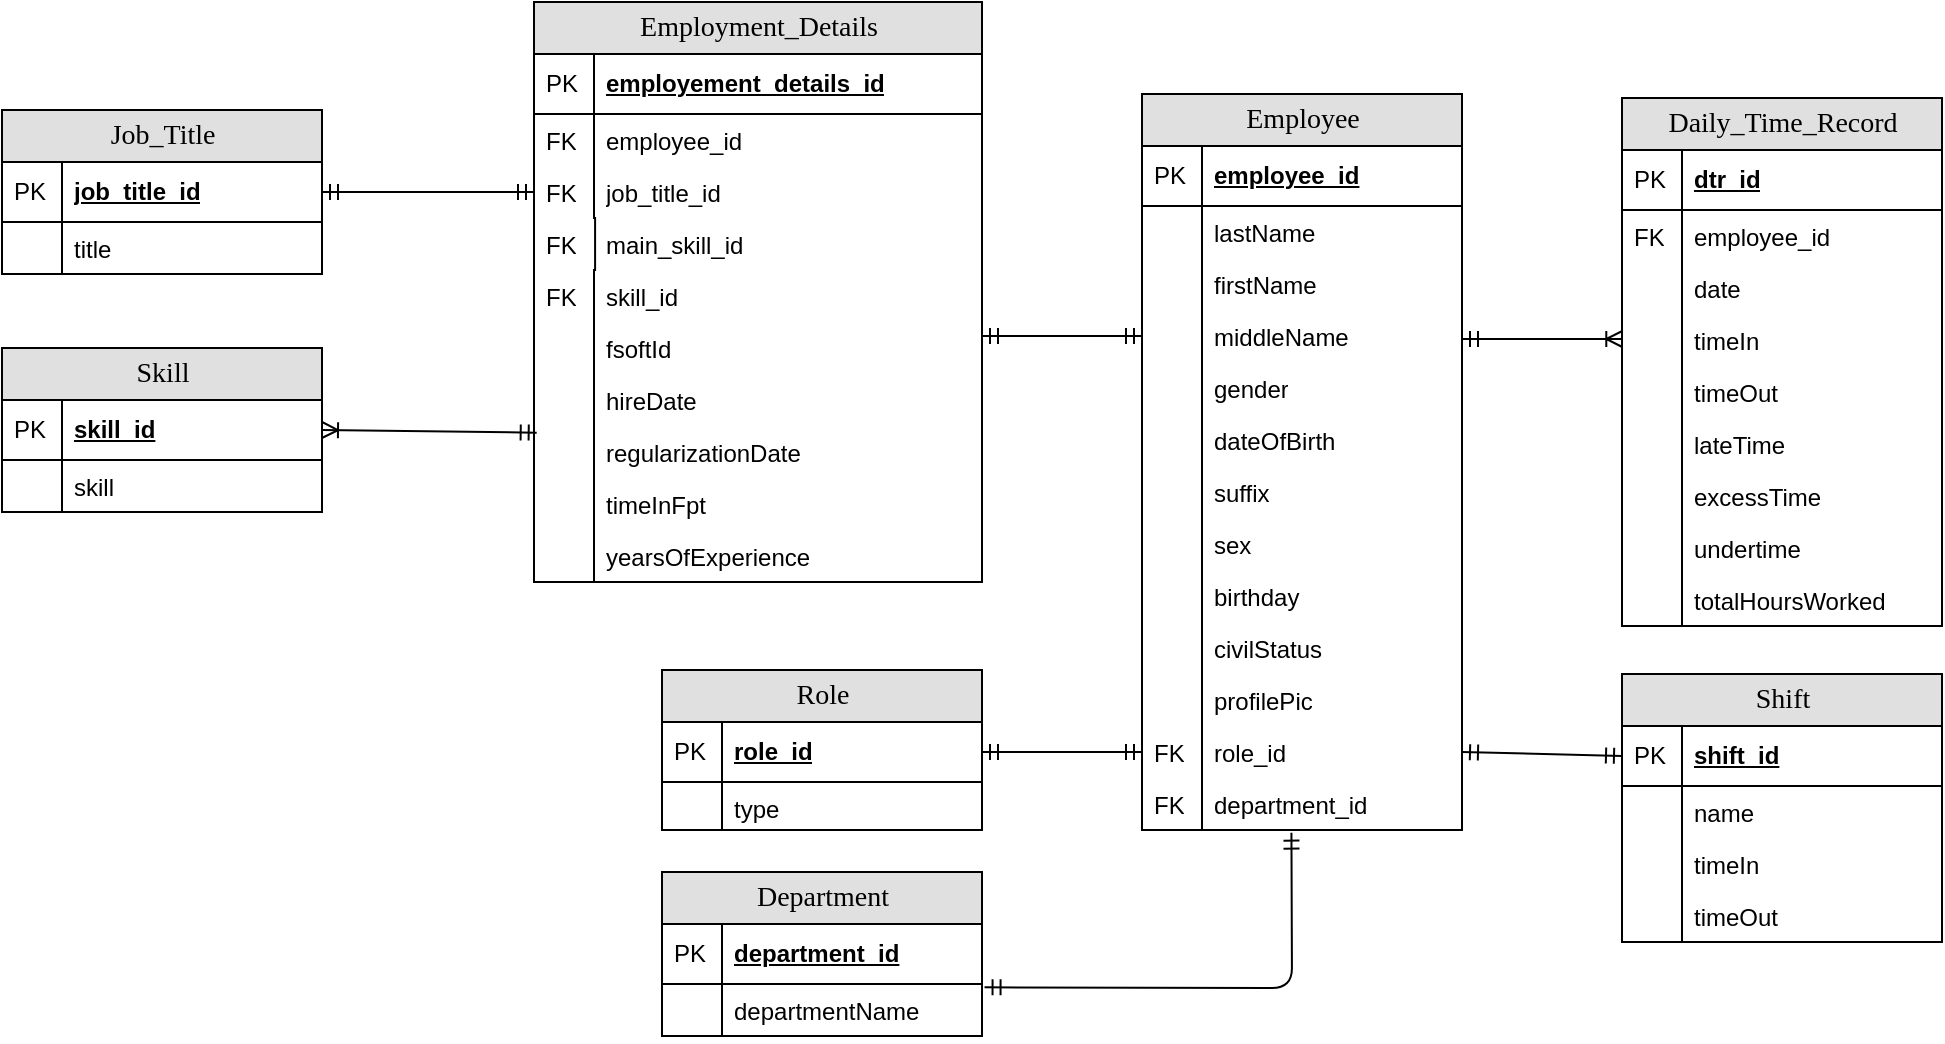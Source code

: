 <mxfile version="10.5.0" type="github"><diagram id="FMjjtYBF6hdJMk66wGRe" name="Page-1"><mxGraphModel dx="1077" dy="599" grid="1" gridSize="10" guides="1" tooltips="1" connect="1" arrows="1" fold="1" page="1" pageScale="1" pageWidth="3300" pageHeight="3300" math="0" shadow="0"><root><mxCell id="0"/><mxCell id="1" parent="0"/><mxCell id="9MByrs5xh95v8JYP8SEP-1" value="Employee" style="swimlane;html=1;fontStyle=0;childLayout=stackLayout;horizontal=1;startSize=26;fillColor=#e0e0e0;horizontalStack=0;resizeParent=1;resizeLast=0;collapsible=1;marginBottom=0;swimlaneFillColor=#ffffff;align=center;rounded=0;shadow=0;comic=0;labelBackgroundColor=none;strokeColor=#000000;strokeWidth=1;fontFamily=Verdana;fontSize=14;fontColor=#000000;swimlaneLine=1;labelBorderColor=none;" parent="1" vertex="1"><mxGeometry x="2200" y="800" width="160" height="368" as="geometry"/></mxCell><mxCell id="9MByrs5xh95v8JYP8SEP-2" value="employee_id" style="shape=partialRectangle;top=0;left=0;right=0;bottom=1;html=1;align=left;verticalAlign=middle;fillColor=none;spacingLeft=34;spacingRight=4;whiteSpace=wrap;overflow=hidden;rotatable=0;points=[[0,0.5],[1,0.5]];portConstraint=eastwest;dropTarget=0;fontStyle=5;" parent="9MByrs5xh95v8JYP8SEP-1" vertex="1"><mxGeometry y="26" width="160" height="30" as="geometry"/></mxCell><mxCell id="9MByrs5xh95v8JYP8SEP-3" value="PK" style="shape=partialRectangle;top=0;left=0;bottom=0;html=1;fillColor=none;align=left;verticalAlign=middle;spacingLeft=4;spacingRight=4;whiteSpace=wrap;overflow=hidden;rotatable=0;points=[];portConstraint=eastwest;part=1;" parent="9MByrs5xh95v8JYP8SEP-2" vertex="1" connectable="0"><mxGeometry width="30" height="30" as="geometry"/></mxCell><mxCell id="9MByrs5xh95v8JYP8SEP-4" value="lastName" style="shape=partialRectangle;top=0;left=0;right=0;bottom=0;html=1;align=left;verticalAlign=top;fillColor=none;spacingLeft=34;spacingRight=4;whiteSpace=wrap;overflow=hidden;rotatable=0;points=[[0,0.5],[1,0.5]];portConstraint=eastwest;dropTarget=0;" parent="9MByrs5xh95v8JYP8SEP-1" vertex="1"><mxGeometry y="56" width="160" height="26" as="geometry"/></mxCell><mxCell id="9MByrs5xh95v8JYP8SEP-5" value="" style="shape=partialRectangle;top=0;left=0;bottom=0;html=1;fillColor=none;align=left;verticalAlign=top;spacingLeft=4;spacingRight=4;whiteSpace=wrap;overflow=hidden;rotatable=0;points=[];portConstraint=eastwest;part=1;" parent="9MByrs5xh95v8JYP8SEP-4" vertex="1" connectable="0"><mxGeometry width="30" height="26" as="geometry"/></mxCell><mxCell id="9MByrs5xh95v8JYP8SEP-6" value="firstName" style="shape=partialRectangle;top=0;left=0;right=0;bottom=0;html=1;align=left;verticalAlign=top;fillColor=none;spacingLeft=34;spacingRight=4;whiteSpace=wrap;overflow=hidden;rotatable=0;points=[[0,0.5],[1,0.5]];portConstraint=eastwest;dropTarget=0;" parent="9MByrs5xh95v8JYP8SEP-1" vertex="1"><mxGeometry y="82" width="160" height="26" as="geometry"/></mxCell><mxCell id="9MByrs5xh95v8JYP8SEP-7" value="" style="shape=partialRectangle;top=0;left=0;bottom=0;html=1;fillColor=none;align=left;verticalAlign=top;spacingLeft=4;spacingRight=4;whiteSpace=wrap;overflow=hidden;rotatable=0;points=[];portConstraint=eastwest;part=1;" parent="9MByrs5xh95v8JYP8SEP-6" vertex="1" connectable="0"><mxGeometry width="30" height="26" as="geometry"/></mxCell><mxCell id="9MByrs5xh95v8JYP8SEP-8" value="middleName" style="shape=partialRectangle;top=0;left=0;right=0;bottom=0;html=1;align=left;verticalAlign=top;fillColor=none;spacingLeft=34;spacingRight=4;whiteSpace=wrap;overflow=hidden;rotatable=0;points=[[0,0.5],[1,0.5]];portConstraint=eastwest;dropTarget=0;" parent="9MByrs5xh95v8JYP8SEP-1" vertex="1"><mxGeometry y="108" width="160" height="26" as="geometry"/></mxCell><mxCell id="9MByrs5xh95v8JYP8SEP-9" value="" style="shape=partialRectangle;top=0;left=0;bottom=0;html=1;fillColor=none;align=left;verticalAlign=top;spacingLeft=4;spacingRight=4;whiteSpace=wrap;overflow=hidden;rotatable=0;points=[];portConstraint=eastwest;part=1;" parent="9MByrs5xh95v8JYP8SEP-8" vertex="1" connectable="0"><mxGeometry width="30" height="26" as="geometry"/></mxCell><mxCell id="9MByrs5xh95v8JYP8SEP-10" value="gender" style="shape=partialRectangle;top=0;left=0;right=0;bottom=0;html=1;align=left;verticalAlign=top;fillColor=none;spacingLeft=34;spacingRight=4;whiteSpace=wrap;overflow=hidden;rotatable=0;points=[[0,0.5],[1,0.5]];portConstraint=eastwest;dropTarget=0;" parent="9MByrs5xh95v8JYP8SEP-1" vertex="1"><mxGeometry y="134" width="160" height="26" as="geometry"/></mxCell><mxCell id="9MByrs5xh95v8JYP8SEP-11" value="" style="shape=partialRectangle;top=0;left=0;bottom=0;html=1;fillColor=none;align=left;verticalAlign=top;spacingLeft=4;spacingRight=4;whiteSpace=wrap;overflow=hidden;rotatable=0;points=[];portConstraint=eastwest;part=1;" parent="9MByrs5xh95v8JYP8SEP-10" vertex="1" connectable="0"><mxGeometry width="30" height="26" as="geometry"/></mxCell><mxCell id="9MByrs5xh95v8JYP8SEP-12" value="dateOfBirth" style="shape=partialRectangle;top=0;left=0;right=0;bottom=0;html=1;align=left;verticalAlign=top;fillColor=none;spacingLeft=34;spacingRight=4;whiteSpace=wrap;overflow=hidden;rotatable=0;points=[[0,0.5],[1,0.5]];portConstraint=eastwest;dropTarget=0;" parent="9MByrs5xh95v8JYP8SEP-1" vertex="1"><mxGeometry y="160" width="160" height="26" as="geometry"/></mxCell><mxCell id="9MByrs5xh95v8JYP8SEP-13" value="" style="shape=partialRectangle;top=0;left=0;bottom=0;html=1;fillColor=none;align=left;verticalAlign=top;spacingLeft=4;spacingRight=4;whiteSpace=wrap;overflow=hidden;rotatable=0;points=[];portConstraint=eastwest;part=1;" parent="9MByrs5xh95v8JYP8SEP-12" vertex="1" connectable="0"><mxGeometry width="30" height="26" as="geometry"/></mxCell><mxCell id="9MByrs5xh95v8JYP8SEP-14" value="suffix" style="shape=partialRectangle;top=0;left=0;right=0;bottom=0;html=1;align=left;verticalAlign=top;fillColor=none;spacingLeft=34;spacingRight=4;whiteSpace=wrap;overflow=hidden;rotatable=0;points=[[0,0.5],[1,0.5]];portConstraint=eastwest;dropTarget=0;" parent="9MByrs5xh95v8JYP8SEP-1" vertex="1"><mxGeometry y="186" width="160" height="26" as="geometry"/></mxCell><mxCell id="9MByrs5xh95v8JYP8SEP-15" value="" style="shape=partialRectangle;top=0;left=0;bottom=0;html=1;fillColor=none;align=left;verticalAlign=top;spacingLeft=4;spacingRight=4;whiteSpace=wrap;overflow=hidden;rotatable=0;points=[];portConstraint=eastwest;part=1;" parent="9MByrs5xh95v8JYP8SEP-14" vertex="1" connectable="0"><mxGeometry width="30" height="26" as="geometry"/></mxCell><mxCell id="9MByrs5xh95v8JYP8SEP-16" value="sex" style="shape=partialRectangle;top=0;left=0;right=0;bottom=0;html=1;align=left;verticalAlign=top;fillColor=none;spacingLeft=34;spacingRight=4;whiteSpace=wrap;overflow=hidden;rotatable=0;points=[[0,0.5],[1,0.5]];portConstraint=eastwest;dropTarget=0;" parent="9MByrs5xh95v8JYP8SEP-1" vertex="1"><mxGeometry y="212" width="160" height="26" as="geometry"/></mxCell><mxCell id="9MByrs5xh95v8JYP8SEP-17" value="" style="shape=partialRectangle;top=0;left=0;bottom=0;html=1;fillColor=none;align=left;verticalAlign=top;spacingLeft=4;spacingRight=4;whiteSpace=wrap;overflow=hidden;rotatable=0;points=[];portConstraint=eastwest;part=1;" parent="9MByrs5xh95v8JYP8SEP-16" vertex="1" connectable="0"><mxGeometry width="30" height="26" as="geometry"/></mxCell><mxCell id="9MByrs5xh95v8JYP8SEP-18" value="birthday" style="shape=partialRectangle;top=0;left=0;right=0;bottom=0;html=1;align=left;verticalAlign=top;fillColor=none;spacingLeft=34;spacingRight=4;whiteSpace=wrap;overflow=hidden;rotatable=0;points=[[0,0.5],[1,0.5]];portConstraint=eastwest;dropTarget=0;" parent="9MByrs5xh95v8JYP8SEP-1" vertex="1"><mxGeometry y="238" width="160" height="26" as="geometry"/></mxCell><mxCell id="9MByrs5xh95v8JYP8SEP-19" value="" style="shape=partialRectangle;top=0;left=0;bottom=0;html=1;fillColor=none;align=left;verticalAlign=top;spacingLeft=4;spacingRight=4;whiteSpace=wrap;overflow=hidden;rotatable=0;points=[];portConstraint=eastwest;part=1;" parent="9MByrs5xh95v8JYP8SEP-18" vertex="1" connectable="0"><mxGeometry width="30" height="26" as="geometry"/></mxCell><mxCell id="9MByrs5xh95v8JYP8SEP-20" value="civilStatus" style="shape=partialRectangle;top=0;left=0;right=0;bottom=0;html=1;align=left;verticalAlign=top;fillColor=none;spacingLeft=34;spacingRight=4;whiteSpace=wrap;overflow=hidden;rotatable=0;points=[[0,0.5],[1,0.5]];portConstraint=eastwest;dropTarget=0;" parent="9MByrs5xh95v8JYP8SEP-1" vertex="1"><mxGeometry y="264" width="160" height="26" as="geometry"/></mxCell><mxCell id="9MByrs5xh95v8JYP8SEP-21" value="" style="shape=partialRectangle;top=0;left=0;bottom=0;html=1;fillColor=none;align=left;verticalAlign=top;spacingLeft=4;spacingRight=4;whiteSpace=wrap;overflow=hidden;rotatable=0;points=[];portConstraint=eastwest;part=1;" parent="9MByrs5xh95v8JYP8SEP-20" vertex="1" connectable="0"><mxGeometry width="30" height="26" as="geometry"/></mxCell><mxCell id="9MByrs5xh95v8JYP8SEP-22" value="profilePic" style="shape=partialRectangle;top=0;left=0;right=0;bottom=0;html=1;align=left;verticalAlign=top;fillColor=none;spacingLeft=34;spacingRight=4;whiteSpace=wrap;overflow=hidden;rotatable=0;points=[[0,0.5],[1,0.5]];portConstraint=eastwest;dropTarget=0;" parent="9MByrs5xh95v8JYP8SEP-1" vertex="1"><mxGeometry y="290" width="160" height="26" as="geometry"/></mxCell><mxCell id="9MByrs5xh95v8JYP8SEP-23" value="" style="shape=partialRectangle;top=0;left=0;bottom=0;html=1;fillColor=none;align=left;verticalAlign=top;spacingLeft=4;spacingRight=4;whiteSpace=wrap;overflow=hidden;rotatable=0;points=[];portConstraint=eastwest;part=1;" parent="9MByrs5xh95v8JYP8SEP-22" vertex="1" connectable="0"><mxGeometry width="30" height="26" as="geometry"/></mxCell><mxCell id="9MByrs5xh95v8JYP8SEP-24" value="role_id" style="shape=partialRectangle;top=0;left=0;right=0;bottom=0;html=1;align=left;verticalAlign=top;fillColor=none;spacingLeft=34;spacingRight=4;whiteSpace=wrap;overflow=hidden;rotatable=0;points=[[0,0.5],[1,0.5]];portConstraint=eastwest;dropTarget=0;" parent="9MByrs5xh95v8JYP8SEP-1" vertex="1"><mxGeometry y="316" width="160" height="26" as="geometry"/></mxCell><mxCell id="9MByrs5xh95v8JYP8SEP-25" value="FK" style="shape=partialRectangle;top=0;left=0;bottom=0;html=1;fillColor=none;align=left;verticalAlign=top;spacingLeft=4;spacingRight=4;whiteSpace=wrap;overflow=hidden;rotatable=0;points=[];portConstraint=eastwest;part=1;" parent="9MByrs5xh95v8JYP8SEP-24" vertex="1" connectable="0"><mxGeometry width="30" height="26" as="geometry"/></mxCell><mxCell id="9MByrs5xh95v8JYP8SEP-26" value="department_id" style="shape=partialRectangle;top=0;left=0;right=0;bottom=0;html=1;align=left;verticalAlign=top;fillColor=none;spacingLeft=34;spacingRight=4;whiteSpace=wrap;overflow=hidden;rotatable=0;points=[[0,0.5],[1,0.5]];portConstraint=eastwest;dropTarget=0;" parent="9MByrs5xh95v8JYP8SEP-1" vertex="1"><mxGeometry y="342" width="160" height="26" as="geometry"/></mxCell><mxCell id="9MByrs5xh95v8JYP8SEP-27" value="FK" style="shape=partialRectangle;top=0;left=0;bottom=0;html=1;fillColor=none;align=left;verticalAlign=top;spacingLeft=4;spacingRight=4;whiteSpace=wrap;overflow=hidden;rotatable=0;points=[];portConstraint=eastwest;part=1;" parent="9MByrs5xh95v8JYP8SEP-26" vertex="1" connectable="0"><mxGeometry width="30" height="26" as="geometry"/></mxCell><mxCell id="9MByrs5xh95v8JYP8SEP-28" value="Role" style="swimlane;html=1;fontStyle=0;childLayout=stackLayout;horizontal=1;startSize=26;fillColor=#e0e0e0;horizontalStack=0;resizeParent=1;resizeLast=0;collapsible=1;marginBottom=0;swimlaneFillColor=#ffffff;align=center;rounded=0;shadow=0;comic=0;labelBackgroundColor=none;strokeColor=#000000;strokeWidth=1;fontFamily=Verdana;fontSize=14;fontColor=#000000;swimlaneLine=1;labelBorderColor=none;" parent="1" vertex="1"><mxGeometry x="1960" y="1088" width="160" height="80" as="geometry"/></mxCell><mxCell id="9MByrs5xh95v8JYP8SEP-29" value="role_id" style="shape=partialRectangle;top=0;left=0;right=0;bottom=1;html=1;align=left;verticalAlign=middle;fillColor=none;spacingLeft=34;spacingRight=4;whiteSpace=wrap;overflow=hidden;rotatable=0;points=[[0,0.5],[1,0.5]];portConstraint=eastwest;dropTarget=0;fontStyle=5;" parent="9MByrs5xh95v8JYP8SEP-28" vertex="1"><mxGeometry y="26" width="160" height="30" as="geometry"/></mxCell><mxCell id="9MByrs5xh95v8JYP8SEP-30" value="PK" style="shape=partialRectangle;top=0;left=0;bottom=0;html=1;fillColor=none;align=left;verticalAlign=middle;spacingLeft=4;spacingRight=4;whiteSpace=wrap;overflow=hidden;rotatable=0;points=[];portConstraint=eastwest;part=1;" parent="9MByrs5xh95v8JYP8SEP-29" vertex="1" connectable="0"><mxGeometry width="30" height="30" as="geometry"/></mxCell><mxCell id="9MByrs5xh95v8JYP8SEP-31" value="type" style="shape=partialRectangle;top=0;left=0;right=0;bottom=0;html=1;align=left;verticalAlign=top;fillColor=none;spacingLeft=34;spacingRight=4;whiteSpace=wrap;overflow=hidden;rotatable=0;points=[[0,0.5],[1,0.5]];portConstraint=eastwest;dropTarget=0;" parent="9MByrs5xh95v8JYP8SEP-28" vertex="1"><mxGeometry y="56" width="160" height="24" as="geometry"/></mxCell><mxCell id="9MByrs5xh95v8JYP8SEP-32" value="" style="shape=partialRectangle;top=0;left=0;bottom=0;html=1;fillColor=none;align=left;verticalAlign=top;spacingLeft=4;spacingRight=4;whiteSpace=wrap;overflow=hidden;rotatable=0;points=[];portConstraint=eastwest;part=1;" parent="9MByrs5xh95v8JYP8SEP-31" vertex="1" connectable="0"><mxGeometry width="30" height="24" as="geometry"/></mxCell><mxCell id="9MByrs5xh95v8JYP8SEP-33" value="Department" style="swimlane;html=1;fontStyle=0;childLayout=stackLayout;horizontal=1;startSize=26;fillColor=#e0e0e0;horizontalStack=0;resizeParent=1;resizeLast=0;collapsible=1;marginBottom=0;swimlaneFillColor=#ffffff;align=center;rounded=0;shadow=0;comic=0;labelBackgroundColor=none;strokeColor=#000000;strokeWidth=1;fontFamily=Verdana;fontSize=14;fontColor=#000000;swimlaneLine=1;labelBorderColor=none;" parent="1" vertex="1"><mxGeometry x="1960" y="1189" width="160" height="82" as="geometry"/></mxCell><mxCell id="9MByrs5xh95v8JYP8SEP-34" value="department_id" style="shape=partialRectangle;top=0;left=0;right=0;bottom=1;html=1;align=left;verticalAlign=middle;fillColor=none;spacingLeft=34;spacingRight=4;whiteSpace=wrap;overflow=hidden;rotatable=0;points=[[0,0.5],[1,0.5]];portConstraint=eastwest;dropTarget=0;fontStyle=5;" parent="9MByrs5xh95v8JYP8SEP-33" vertex="1"><mxGeometry y="26" width="160" height="30" as="geometry"/></mxCell><mxCell id="9MByrs5xh95v8JYP8SEP-35" value="PK" style="shape=partialRectangle;top=0;left=0;bottom=0;html=1;fillColor=none;align=left;verticalAlign=middle;spacingLeft=4;spacingRight=4;whiteSpace=wrap;overflow=hidden;rotatable=0;points=[];portConstraint=eastwest;part=1;" parent="9MByrs5xh95v8JYP8SEP-34" vertex="1" connectable="0"><mxGeometry width="30" height="30" as="geometry"/></mxCell><mxCell id="9MByrs5xh95v8JYP8SEP-36" value="departmentName" style="shape=partialRectangle;top=0;left=0;right=0;bottom=0;html=1;align=left;verticalAlign=top;fillColor=none;spacingLeft=34;spacingRight=4;whiteSpace=wrap;overflow=hidden;rotatable=0;points=[[0,0.5],[1,0.5]];portConstraint=eastwest;dropTarget=0;" parent="9MByrs5xh95v8JYP8SEP-33" vertex="1"><mxGeometry y="56" width="160" height="26" as="geometry"/></mxCell><mxCell id="9MByrs5xh95v8JYP8SEP-37" value="" style="shape=partialRectangle;top=0;left=0;bottom=0;html=1;fillColor=none;align=left;verticalAlign=top;spacingLeft=4;spacingRight=4;whiteSpace=wrap;overflow=hidden;rotatable=0;points=[];portConstraint=eastwest;part=1;" parent="9MByrs5xh95v8JYP8SEP-36" vertex="1" connectable="0"><mxGeometry width="30" height="26" as="geometry"/></mxCell><mxCell id="9MByrs5xh95v8JYP8SEP-41" value="Employment_Details" style="swimlane;html=1;fontStyle=0;childLayout=stackLayout;horizontal=1;startSize=26;fillColor=#e0e0e0;horizontalStack=0;resizeParent=1;resizeLast=0;collapsible=1;marginBottom=0;swimlaneFillColor=#ffffff;align=center;rounded=0;shadow=0;comic=0;labelBackgroundColor=none;strokeColor=#000000;strokeWidth=1;fontFamily=Verdana;fontSize=14;fontColor=#000000;swimlaneLine=1;labelBorderColor=none;" parent="1" vertex="1"><mxGeometry x="1896" y="754" width="224" height="290" as="geometry"/></mxCell><mxCell id="9MByrs5xh95v8JYP8SEP-42" value="employement_details_id" style="shape=partialRectangle;top=0;left=0;right=0;bottom=1;html=1;align=left;verticalAlign=middle;fillColor=none;spacingLeft=34;spacingRight=4;whiteSpace=wrap;overflow=hidden;rotatable=0;points=[[0,0.5],[1,0.5]];portConstraint=eastwest;dropTarget=0;fontStyle=5;" parent="9MByrs5xh95v8JYP8SEP-41" vertex="1"><mxGeometry y="26" width="224" height="30" as="geometry"/></mxCell><mxCell id="9MByrs5xh95v8JYP8SEP-43" value="PK" style="shape=partialRectangle;top=0;left=0;bottom=0;html=1;fillColor=none;align=left;verticalAlign=middle;spacingLeft=4;spacingRight=4;whiteSpace=wrap;overflow=hidden;rotatable=0;points=[];portConstraint=eastwest;part=1;" parent="9MByrs5xh95v8JYP8SEP-42" vertex="1" connectable="0"><mxGeometry width="30" height="30" as="geometry"/></mxCell><mxCell id="9MByrs5xh95v8JYP8SEP-44" value="employee_id" style="shape=partialRectangle;top=0;left=0;right=0;bottom=0;html=1;align=left;verticalAlign=top;fillColor=none;spacingLeft=34;spacingRight=4;whiteSpace=wrap;overflow=hidden;rotatable=0;points=[[0,0.5],[1,0.5]];portConstraint=eastwest;dropTarget=0;" parent="9MByrs5xh95v8JYP8SEP-41" vertex="1"><mxGeometry y="56" width="224" height="26" as="geometry"/></mxCell><mxCell id="9MByrs5xh95v8JYP8SEP-45" value="FK" style="shape=partialRectangle;top=0;left=0;bottom=0;html=1;fillColor=none;align=left;verticalAlign=top;spacingLeft=4;spacingRight=4;whiteSpace=wrap;overflow=hidden;rotatable=0;points=[];portConstraint=eastwest;part=1;" parent="9MByrs5xh95v8JYP8SEP-44" vertex="1" connectable="0"><mxGeometry width="30" height="26" as="geometry"/></mxCell><mxCell id="9MByrs5xh95v8JYP8SEP-46" value="job_title_id" style="shape=partialRectangle;top=0;left=0;right=0;bottom=0;html=1;align=left;verticalAlign=top;fillColor=none;spacingLeft=34;spacingRight=4;whiteSpace=wrap;overflow=hidden;rotatable=0;points=[[0,0.5],[1,0.5]];portConstraint=eastwest;dropTarget=0;" parent="9MByrs5xh95v8JYP8SEP-41" vertex="1"><mxGeometry y="82" width="224" height="26" as="geometry"/></mxCell><mxCell id="9MByrs5xh95v8JYP8SEP-47" value="FK" style="shape=partialRectangle;top=0;left=0;bottom=0;html=1;fillColor=none;align=left;verticalAlign=top;spacingLeft=4;spacingRight=4;whiteSpace=wrap;overflow=hidden;rotatable=0;points=[];portConstraint=eastwest;part=1;" parent="9MByrs5xh95v8JYP8SEP-46" vertex="1" connectable="0"><mxGeometry width="30" height="26" as="geometry"/></mxCell><mxCell id="9MByrs5xh95v8JYP8SEP-48" value="main_skill_id" style="shape=partialRectangle;top=0;left=0;right=0;bottom=0;html=1;align=left;verticalAlign=top;fillColor=none;spacingLeft=34;spacingRight=4;whiteSpace=wrap;overflow=hidden;rotatable=0;points=[[0,0.5],[1,0.5]];portConstraint=eastwest;dropTarget=0;" parent="9MByrs5xh95v8JYP8SEP-41" vertex="1"><mxGeometry y="108" width="224" height="26" as="geometry"/></mxCell><mxCell id="9MByrs5xh95v8JYP8SEP-49" value="FK" style="shape=partialRectangle;top=0;left=0;bottom=0;html=1;fillColor=none;align=left;verticalAlign=top;spacingLeft=4;spacingRight=4;whiteSpace=wrap;overflow=hidden;rotatable=0;points=[];portConstraint=eastwest;part=1;" parent="9MByrs5xh95v8JYP8SEP-48" vertex="1" connectable="0"><mxGeometry width="30.545" height="26" as="geometry"/></mxCell><mxCell id="9MByrs5xh95v8JYP8SEP-50" value="skill_id" style="shape=partialRectangle;top=0;left=0;right=0;bottom=0;html=1;align=left;verticalAlign=top;fillColor=none;spacingLeft=34;spacingRight=4;whiteSpace=wrap;overflow=hidden;rotatable=0;points=[[0,0.5],[1,0.5]];portConstraint=eastwest;dropTarget=0;" parent="9MByrs5xh95v8JYP8SEP-41" vertex="1"><mxGeometry y="134" width="224" height="26" as="geometry"/></mxCell><mxCell id="9MByrs5xh95v8JYP8SEP-51" value="FK" style="shape=partialRectangle;top=0;left=0;bottom=0;html=1;fillColor=none;align=left;verticalAlign=top;spacingLeft=4;spacingRight=4;whiteSpace=wrap;overflow=hidden;rotatable=0;points=[];portConstraint=eastwest;part=1;" parent="9MByrs5xh95v8JYP8SEP-50" vertex="1" connectable="0"><mxGeometry width="30" height="26" as="geometry"/></mxCell><mxCell id="9MByrs5xh95v8JYP8SEP-52" value="fsoftId" style="shape=partialRectangle;top=0;left=0;right=0;bottom=0;html=1;align=left;verticalAlign=top;fillColor=none;spacingLeft=34;spacingRight=4;whiteSpace=wrap;overflow=hidden;rotatable=0;points=[[0,0.5],[1,0.5]];portConstraint=eastwest;dropTarget=0;" parent="9MByrs5xh95v8JYP8SEP-41" vertex="1"><mxGeometry y="160" width="224" height="26" as="geometry"/></mxCell><mxCell id="9MByrs5xh95v8JYP8SEP-53" value="" style="shape=partialRectangle;top=0;left=0;bottom=0;html=1;fillColor=none;align=left;verticalAlign=top;spacingLeft=4;spacingRight=4;whiteSpace=wrap;overflow=hidden;rotatable=0;points=[];portConstraint=eastwest;part=1;" parent="9MByrs5xh95v8JYP8SEP-52" vertex="1" connectable="0"><mxGeometry width="30" height="26" as="geometry"/></mxCell><mxCell id="9MByrs5xh95v8JYP8SEP-54" value="hireDate" style="shape=partialRectangle;top=0;left=0;right=0;bottom=0;html=1;align=left;verticalAlign=top;fillColor=none;spacingLeft=34;spacingRight=4;whiteSpace=wrap;overflow=hidden;rotatable=0;points=[[0,0.5],[1,0.5]];portConstraint=eastwest;dropTarget=0;" parent="9MByrs5xh95v8JYP8SEP-41" vertex="1"><mxGeometry y="186" width="224" height="26" as="geometry"/></mxCell><mxCell id="9MByrs5xh95v8JYP8SEP-55" value="" style="shape=partialRectangle;top=0;left=0;bottom=0;html=1;fillColor=none;align=left;verticalAlign=top;spacingLeft=4;spacingRight=4;whiteSpace=wrap;overflow=hidden;rotatable=0;points=[];portConstraint=eastwest;part=1;" parent="9MByrs5xh95v8JYP8SEP-54" vertex="1" connectable="0"><mxGeometry width="30" height="26" as="geometry"/></mxCell><mxCell id="9MByrs5xh95v8JYP8SEP-56" value="regularizationDate" style="shape=partialRectangle;top=0;left=0;right=0;bottom=0;html=1;align=left;verticalAlign=top;fillColor=none;spacingLeft=34;spacingRight=4;whiteSpace=wrap;overflow=hidden;rotatable=0;points=[[0,0.5],[1,0.5]];portConstraint=eastwest;dropTarget=0;" parent="9MByrs5xh95v8JYP8SEP-41" vertex="1"><mxGeometry y="212" width="224" height="26" as="geometry"/></mxCell><mxCell id="9MByrs5xh95v8JYP8SEP-57" value="" style="shape=partialRectangle;top=0;left=0;bottom=0;html=1;fillColor=none;align=left;verticalAlign=top;spacingLeft=4;spacingRight=4;whiteSpace=wrap;overflow=hidden;rotatable=0;points=[];portConstraint=eastwest;part=1;" parent="9MByrs5xh95v8JYP8SEP-56" vertex="1" connectable="0"><mxGeometry width="30" height="26" as="geometry"/></mxCell><mxCell id="9MByrs5xh95v8JYP8SEP-58" value="timeInFpt" style="shape=partialRectangle;top=0;left=0;right=0;bottom=0;html=1;align=left;verticalAlign=top;fillColor=none;spacingLeft=34;spacingRight=4;whiteSpace=wrap;overflow=hidden;rotatable=0;points=[[0,0.5],[1,0.5]];portConstraint=eastwest;dropTarget=0;" parent="9MByrs5xh95v8JYP8SEP-41" vertex="1"><mxGeometry y="238" width="224" height="26" as="geometry"/></mxCell><mxCell id="9MByrs5xh95v8JYP8SEP-59" value="" style="shape=partialRectangle;top=0;left=0;bottom=0;html=1;fillColor=none;align=left;verticalAlign=top;spacingLeft=4;spacingRight=4;whiteSpace=wrap;overflow=hidden;rotatable=0;points=[];portConstraint=eastwest;part=1;" parent="9MByrs5xh95v8JYP8SEP-58" vertex="1" connectable="0"><mxGeometry width="30" height="26" as="geometry"/></mxCell><mxCell id="9MByrs5xh95v8JYP8SEP-60" value="yearsOfExperience" style="shape=partialRectangle;top=0;left=0;right=0;bottom=0;html=1;align=left;verticalAlign=top;fillColor=none;spacingLeft=34;spacingRight=4;whiteSpace=wrap;overflow=hidden;rotatable=0;points=[[0,0.5],[1,0.5]];portConstraint=eastwest;dropTarget=0;" parent="9MByrs5xh95v8JYP8SEP-41" vertex="1"><mxGeometry y="264" width="224" height="26" as="geometry"/></mxCell><mxCell id="9MByrs5xh95v8JYP8SEP-61" value="" style="shape=partialRectangle;top=0;left=0;bottom=0;html=1;fillColor=none;align=left;verticalAlign=top;spacingLeft=4;spacingRight=4;whiteSpace=wrap;overflow=hidden;rotatable=0;points=[];portConstraint=eastwest;part=1;" parent="9MByrs5xh95v8JYP8SEP-60" vertex="1" connectable="0"><mxGeometry width="30" height="26" as="geometry"/></mxCell><mxCell id="9MByrs5xh95v8JYP8SEP-62" value="Job_Title" style="swimlane;html=1;fontStyle=0;childLayout=stackLayout;horizontal=1;startSize=26;fillColor=#e0e0e0;horizontalStack=0;resizeParent=1;resizeLast=0;collapsible=1;marginBottom=0;swimlaneFillColor=#ffffff;align=center;rounded=0;shadow=0;comic=0;labelBackgroundColor=none;strokeColor=#000000;strokeWidth=1;fontFamily=Verdana;fontSize=14;fontColor=#000000;swimlaneLine=1;labelBorderColor=none;" parent="1" vertex="1"><mxGeometry x="1630" y="808" width="160" height="82" as="geometry"/></mxCell><mxCell id="9MByrs5xh95v8JYP8SEP-63" value="job_title_id" style="shape=partialRectangle;top=0;left=0;right=0;bottom=1;html=1;align=left;verticalAlign=middle;fillColor=none;spacingLeft=34;spacingRight=4;whiteSpace=wrap;overflow=hidden;rotatable=0;points=[[0,0.5],[1,0.5]];portConstraint=eastwest;dropTarget=0;fontStyle=5;" parent="9MByrs5xh95v8JYP8SEP-62" vertex="1"><mxGeometry y="26" width="160" height="30" as="geometry"/></mxCell><mxCell id="9MByrs5xh95v8JYP8SEP-64" value="PK" style="shape=partialRectangle;top=0;left=0;bottom=0;html=1;fillColor=none;align=left;verticalAlign=middle;spacingLeft=4;spacingRight=4;whiteSpace=wrap;overflow=hidden;rotatable=0;points=[];portConstraint=eastwest;part=1;" parent="9MByrs5xh95v8JYP8SEP-63" vertex="1" connectable="0"><mxGeometry width="30" height="30" as="geometry"/></mxCell><mxCell id="9MByrs5xh95v8JYP8SEP-65" value="title" style="shape=partialRectangle;top=0;left=0;right=0;bottom=0;html=1;align=left;verticalAlign=top;fillColor=none;spacingLeft=34;spacingRight=4;whiteSpace=wrap;overflow=hidden;rotatable=0;points=[[0,0.5],[1,0.5]];portConstraint=eastwest;dropTarget=0;" parent="9MByrs5xh95v8JYP8SEP-62" vertex="1"><mxGeometry y="56" width="160" height="26" as="geometry"/></mxCell><mxCell id="9MByrs5xh95v8JYP8SEP-66" value="" style="shape=partialRectangle;top=0;left=0;bottom=0;html=1;fillColor=none;align=left;verticalAlign=top;spacingLeft=4;spacingRight=4;whiteSpace=wrap;overflow=hidden;rotatable=0;points=[];portConstraint=eastwest;part=1;" parent="9MByrs5xh95v8JYP8SEP-65" vertex="1" connectable="0"><mxGeometry width="30" height="26" as="geometry"/></mxCell><mxCell id="9MByrs5xh95v8JYP8SEP-67" value="Skill" style="swimlane;html=1;fontStyle=0;childLayout=stackLayout;horizontal=1;startSize=26;fillColor=#e0e0e0;horizontalStack=0;resizeParent=1;resizeLast=0;collapsible=1;marginBottom=0;swimlaneFillColor=#ffffff;align=center;rounded=0;shadow=0;comic=0;labelBackgroundColor=none;strokeColor=#000000;strokeWidth=1;fontFamily=Verdana;fontSize=14;fontColor=#000000;swimlaneLine=1;labelBorderColor=none;" parent="1" vertex="1"><mxGeometry x="1630" y="927" width="160" height="82" as="geometry"/></mxCell><mxCell id="9MByrs5xh95v8JYP8SEP-68" value="skill_id" style="shape=partialRectangle;top=0;left=0;right=0;bottom=1;html=1;align=left;verticalAlign=middle;fillColor=none;spacingLeft=34;spacingRight=4;whiteSpace=wrap;overflow=hidden;rotatable=0;points=[[0,0.5],[1,0.5]];portConstraint=eastwest;dropTarget=0;fontStyle=5;" parent="9MByrs5xh95v8JYP8SEP-67" vertex="1"><mxGeometry y="26" width="160" height="30" as="geometry"/></mxCell><mxCell id="9MByrs5xh95v8JYP8SEP-69" value="PK" style="shape=partialRectangle;top=0;left=0;bottom=0;html=1;fillColor=none;align=left;verticalAlign=middle;spacingLeft=4;spacingRight=4;whiteSpace=wrap;overflow=hidden;rotatable=0;points=[];portConstraint=eastwest;part=1;" parent="9MByrs5xh95v8JYP8SEP-68" vertex="1" connectable="0"><mxGeometry width="30" height="30" as="geometry"/></mxCell><mxCell id="9MByrs5xh95v8JYP8SEP-70" value="skill" style="shape=partialRectangle;top=0;left=0;right=0;bottom=0;html=1;align=left;verticalAlign=top;fillColor=none;spacingLeft=34;spacingRight=4;whiteSpace=wrap;overflow=hidden;rotatable=0;points=[[0,0.5],[1,0.5]];portConstraint=eastwest;dropTarget=0;" parent="9MByrs5xh95v8JYP8SEP-67" vertex="1"><mxGeometry y="56" width="160" height="26" as="geometry"/></mxCell><mxCell id="9MByrs5xh95v8JYP8SEP-71" value="" style="shape=partialRectangle;top=0;left=0;bottom=0;html=1;fillColor=none;align=left;verticalAlign=top;spacingLeft=4;spacingRight=4;whiteSpace=wrap;overflow=hidden;rotatable=0;points=[];portConstraint=eastwest;part=1;" parent="9MByrs5xh95v8JYP8SEP-70" vertex="1" connectable="0"><mxGeometry width="30" height="26" as="geometry"/></mxCell><mxCell id="QQKFTD-mAf9QOWOLE72z-7" value="" style="endArrow=ERmandOne;html=1;entryX=0;entryY=0.5;entryDx=0;entryDy=0;startArrow=ERmandOne;startFill=0;endFill=0;" parent="1" target="9MByrs5xh95v8JYP8SEP-8" edge="1"><mxGeometry width="50" height="50" relative="1" as="geometry"><mxPoint x="2120" y="921" as="sourcePoint"/><mxPoint x="2200" y="931" as="targetPoint"/></mxGeometry></mxCell><mxCell id="QQKFTD-mAf9QOWOLE72z-10" value="" style="endArrow=ERmandOne;html=1;entryX=0;entryY=0.5;entryDx=0;entryDy=0;startArrow=ERmandOne;startFill=0;endFill=0;" parent="1" source="9MByrs5xh95v8JYP8SEP-29" target="9MByrs5xh95v8JYP8SEP-24" edge="1"><mxGeometry width="50" height="50" relative="1" as="geometry"><mxPoint x="2140" y="1156" as="sourcePoint"/><mxPoint x="2190" y="1106" as="targetPoint"/></mxGeometry></mxCell><mxCell id="QQKFTD-mAf9QOWOLE72z-11" value="" style="endArrow=ERmandOne;html=1;entryX=0.467;entryY=1.051;entryDx=0;entryDy=0;startArrow=ERmandOne;startFill=0;endFill=0;exitX=1.008;exitY=0.064;exitDx=0;exitDy=0;exitPerimeter=0;entryPerimeter=0;" parent="1" source="9MByrs5xh95v8JYP8SEP-36" target="9MByrs5xh95v8JYP8SEP-26" edge="1"><mxGeometry width="50" height="50" relative="1" as="geometry"><mxPoint x="2130" y="1139" as="sourcePoint"/><mxPoint x="2210" y="1139" as="targetPoint"/><Array as="points"><mxPoint x="2275" y="1247"/></Array></mxGeometry></mxCell><mxCell id="QQKFTD-mAf9QOWOLE72z-12" value="" style="endArrow=ERmandOne;html=1;entryX=0.006;entryY=0.128;entryDx=0;entryDy=0;entryPerimeter=0;exitX=1;exitY=0.5;exitDx=0;exitDy=0;startArrow=ERoneToMany;startFill=0;endFill=0;" parent="1" source="9MByrs5xh95v8JYP8SEP-68" target="9MByrs5xh95v8JYP8SEP-56" edge="1"><mxGeometry width="50" height="50" relative="1" as="geometry"><mxPoint x="1630" y="1340" as="sourcePoint"/><mxPoint x="1680" y="1290" as="targetPoint"/></mxGeometry></mxCell><mxCell id="QQKFTD-mAf9QOWOLE72z-13" value="" style="endArrow=ERmandOne;html=1;exitX=1;exitY=0.5;exitDx=0;exitDy=0;entryX=0;entryY=0.5;entryDx=0;entryDy=0;startArrow=ERmandOne;startFill=0;endFill=0;" parent="1" source="9MByrs5xh95v8JYP8SEP-63" target="9MByrs5xh95v8JYP8SEP-46" edge="1"><mxGeometry width="50" height="50" relative="1" as="geometry"><mxPoint x="1820" y="924" as="sourcePoint"/><mxPoint x="1870" y="874" as="targetPoint"/></mxGeometry></mxCell><mxCell id="QQKFTD-mAf9QOWOLE72z-14" value="Daily_Time_Record" style="swimlane;html=1;fontStyle=0;childLayout=stackLayout;horizontal=1;startSize=26;fillColor=#e0e0e0;horizontalStack=0;resizeParent=1;resizeLast=0;collapsible=1;marginBottom=0;swimlaneFillColor=#ffffff;align=center;rounded=0;shadow=0;comic=0;labelBackgroundColor=none;strokeColor=#000000;strokeWidth=1;fontFamily=Verdana;fontSize=14;fontColor=#000000;swimlaneLine=1;labelBorderColor=none;" parent="1" vertex="1"><mxGeometry x="2440" y="802" width="160" height="264" as="geometry"/></mxCell><mxCell id="QQKFTD-mAf9QOWOLE72z-15" value="dtr_id" style="shape=partialRectangle;top=0;left=0;right=0;bottom=1;html=1;align=left;verticalAlign=middle;fillColor=none;spacingLeft=34;spacingRight=4;whiteSpace=wrap;overflow=hidden;rotatable=0;points=[[0,0.5],[1,0.5]];portConstraint=eastwest;dropTarget=0;fontStyle=5;" parent="QQKFTD-mAf9QOWOLE72z-14" vertex="1"><mxGeometry y="26" width="160" height="30" as="geometry"/></mxCell><mxCell id="QQKFTD-mAf9QOWOLE72z-16" value="PK" style="shape=partialRectangle;top=0;left=0;bottom=0;html=1;fillColor=none;align=left;verticalAlign=middle;spacingLeft=4;spacingRight=4;whiteSpace=wrap;overflow=hidden;rotatable=0;points=[];portConstraint=eastwest;part=1;" parent="QQKFTD-mAf9QOWOLE72z-15" vertex="1" connectable="0"><mxGeometry width="30" height="30" as="geometry"/></mxCell><mxCell id="QQKFTD-mAf9QOWOLE72z-17" value="employee_id" style="shape=partialRectangle;top=0;left=0;right=0;bottom=0;html=1;align=left;verticalAlign=top;fillColor=none;spacingLeft=34;spacingRight=4;whiteSpace=wrap;overflow=hidden;rotatable=0;points=[[0,0.5],[1,0.5]];portConstraint=eastwest;dropTarget=0;" parent="QQKFTD-mAf9QOWOLE72z-14" vertex="1"><mxGeometry y="56" width="160" height="26" as="geometry"/></mxCell><mxCell id="QQKFTD-mAf9QOWOLE72z-18" value="FK" style="shape=partialRectangle;top=0;left=0;bottom=0;html=1;fillColor=none;align=left;verticalAlign=top;spacingLeft=4;spacingRight=4;whiteSpace=wrap;overflow=hidden;rotatable=0;points=[];portConstraint=eastwest;part=1;" parent="QQKFTD-mAf9QOWOLE72z-17" vertex="1" connectable="0"><mxGeometry width="30" height="26" as="geometry"/></mxCell><mxCell id="QQKFTD-mAf9QOWOLE72z-19" value="date" style="shape=partialRectangle;top=0;left=0;right=0;bottom=0;html=1;align=left;verticalAlign=top;fillColor=none;spacingLeft=34;spacingRight=4;whiteSpace=wrap;overflow=hidden;rotatable=0;points=[[0,0.5],[1,0.5]];portConstraint=eastwest;dropTarget=0;" parent="QQKFTD-mAf9QOWOLE72z-14" vertex="1"><mxGeometry y="82" width="160" height="26" as="geometry"/></mxCell><mxCell id="QQKFTD-mAf9QOWOLE72z-20" value="" style="shape=partialRectangle;top=0;left=0;bottom=0;html=1;fillColor=none;align=left;verticalAlign=top;spacingLeft=4;spacingRight=4;whiteSpace=wrap;overflow=hidden;rotatable=0;points=[];portConstraint=eastwest;part=1;" parent="QQKFTD-mAf9QOWOLE72z-19" vertex="1" connectable="0"><mxGeometry width="30" height="26" as="geometry"/></mxCell><mxCell id="QQKFTD-mAf9QOWOLE72z-21" value="timeIn" style="shape=partialRectangle;top=0;left=0;right=0;bottom=0;html=1;align=left;verticalAlign=top;fillColor=none;spacingLeft=34;spacingRight=4;whiteSpace=wrap;overflow=hidden;rotatable=0;points=[[0,0.5],[1,0.5]];portConstraint=eastwest;dropTarget=0;" parent="QQKFTD-mAf9QOWOLE72z-14" vertex="1"><mxGeometry y="108" width="160" height="26" as="geometry"/></mxCell><mxCell id="QQKFTD-mAf9QOWOLE72z-22" value="" style="shape=partialRectangle;top=0;left=0;bottom=0;html=1;fillColor=none;align=left;verticalAlign=top;spacingLeft=4;spacingRight=4;whiteSpace=wrap;overflow=hidden;rotatable=0;points=[];portConstraint=eastwest;part=1;" parent="QQKFTD-mAf9QOWOLE72z-21" vertex="1" connectable="0"><mxGeometry width="30" height="26" as="geometry"/></mxCell><mxCell id="QQKFTD-mAf9QOWOLE72z-23" value="timeOut" style="shape=partialRectangle;top=0;left=0;right=0;bottom=0;html=1;align=left;verticalAlign=top;fillColor=none;spacingLeft=34;spacingRight=4;whiteSpace=wrap;overflow=hidden;rotatable=0;points=[[0,0.5],[1,0.5]];portConstraint=eastwest;dropTarget=0;" parent="QQKFTD-mAf9QOWOLE72z-14" vertex="1"><mxGeometry y="134" width="160" height="26" as="geometry"/></mxCell><mxCell id="QQKFTD-mAf9QOWOLE72z-24" value="" style="shape=partialRectangle;top=0;left=0;bottom=0;html=1;fillColor=none;align=left;verticalAlign=top;spacingLeft=4;spacingRight=4;whiteSpace=wrap;overflow=hidden;rotatable=0;points=[];portConstraint=eastwest;part=1;" parent="QQKFTD-mAf9QOWOLE72z-23" vertex="1" connectable="0"><mxGeometry width="30" height="26" as="geometry"/></mxCell><mxCell id="QQKFTD-mAf9QOWOLE72z-27" value="lateTime" style="shape=partialRectangle;top=0;left=0;right=0;bottom=0;html=1;align=left;verticalAlign=top;fillColor=none;spacingLeft=34;spacingRight=4;whiteSpace=wrap;overflow=hidden;rotatable=0;points=[[0,0.5],[1,0.5]];portConstraint=eastwest;dropTarget=0;" parent="QQKFTD-mAf9QOWOLE72z-14" vertex="1"><mxGeometry y="160" width="160" height="26" as="geometry"/></mxCell><mxCell id="QQKFTD-mAf9QOWOLE72z-28" value="" style="shape=partialRectangle;top=0;left=0;bottom=0;html=1;fillColor=none;align=left;verticalAlign=top;spacingLeft=4;spacingRight=4;whiteSpace=wrap;overflow=hidden;rotatable=0;points=[];portConstraint=eastwest;part=1;" parent="QQKFTD-mAf9QOWOLE72z-27" vertex="1" connectable="0"><mxGeometry width="30" height="26" as="geometry"/></mxCell><mxCell id="QQKFTD-mAf9QOWOLE72z-25" value="excessTime" style="shape=partialRectangle;top=0;left=0;right=0;bottom=0;html=1;align=left;verticalAlign=top;fillColor=none;spacingLeft=34;spacingRight=4;whiteSpace=wrap;overflow=hidden;rotatable=0;points=[[0,0.5],[1,0.5]];portConstraint=eastwest;dropTarget=0;" parent="QQKFTD-mAf9QOWOLE72z-14" vertex="1"><mxGeometry y="186" width="160" height="26" as="geometry"/></mxCell><mxCell id="QQKFTD-mAf9QOWOLE72z-26" value="" style="shape=partialRectangle;top=0;left=0;bottom=0;html=1;fillColor=none;align=left;verticalAlign=top;spacingLeft=4;spacingRight=4;whiteSpace=wrap;overflow=hidden;rotatable=0;points=[];portConstraint=eastwest;part=1;" parent="QQKFTD-mAf9QOWOLE72z-25" vertex="1" connectable="0"><mxGeometry width="30" height="26" as="geometry"/></mxCell><mxCell id="QQKFTD-mAf9QOWOLE72z-29" value="undertime" style="shape=partialRectangle;top=0;left=0;right=0;bottom=0;html=1;align=left;verticalAlign=top;fillColor=none;spacingLeft=34;spacingRight=4;whiteSpace=wrap;overflow=hidden;rotatable=0;points=[[0,0.5],[1,0.5]];portConstraint=eastwest;dropTarget=0;" parent="QQKFTD-mAf9QOWOLE72z-14" vertex="1"><mxGeometry y="212" width="160" height="26" as="geometry"/></mxCell><mxCell id="QQKFTD-mAf9QOWOLE72z-30" value="" style="shape=partialRectangle;top=0;left=0;bottom=0;html=1;fillColor=none;align=left;verticalAlign=top;spacingLeft=4;spacingRight=4;whiteSpace=wrap;overflow=hidden;rotatable=0;points=[];portConstraint=eastwest;part=1;" parent="QQKFTD-mAf9QOWOLE72z-29" vertex="1" connectable="0"><mxGeometry width="30" height="26" as="geometry"/></mxCell><mxCell id="QQKFTD-mAf9QOWOLE72z-31" value="totalHoursWorked" style="shape=partialRectangle;top=0;left=0;right=0;bottom=0;html=1;align=left;verticalAlign=top;fillColor=none;spacingLeft=34;spacingRight=4;whiteSpace=wrap;overflow=hidden;rotatable=0;points=[[0,0.5],[1,0.5]];portConstraint=eastwest;dropTarget=0;" parent="QQKFTD-mAf9QOWOLE72z-14" vertex="1"><mxGeometry y="238" width="160" height="26" as="geometry"/></mxCell><mxCell id="QQKFTD-mAf9QOWOLE72z-32" value="" style="shape=partialRectangle;top=0;left=0;bottom=0;html=1;fillColor=none;align=left;verticalAlign=top;spacingLeft=4;spacingRight=4;whiteSpace=wrap;overflow=hidden;rotatable=0;points=[];portConstraint=eastwest;part=1;" parent="QQKFTD-mAf9QOWOLE72z-31" vertex="1" connectable="0"><mxGeometry width="30" height="26" as="geometry"/></mxCell><mxCell id="QQKFTD-mAf9QOWOLE72z-41" value="" style="endArrow=ERoneToMany;html=1;entryX=0;entryY=0.5;entryDx=0;entryDy=0;startArrow=ERmandOne;startFill=0;endFill=0;" parent="1" edge="1"><mxGeometry width="50" height="50" relative="1" as="geometry"><mxPoint x="2360.0" y="922.5" as="sourcePoint"/><mxPoint x="2440.143" y="922.5" as="targetPoint"/></mxGeometry></mxCell><mxCell id="QQKFTD-mAf9QOWOLE72z-42" value="Shift" style="swimlane;html=1;fontStyle=0;childLayout=stackLayout;horizontal=1;startSize=26;fillColor=#e0e0e0;horizontalStack=0;resizeParent=1;resizeLast=0;collapsible=1;marginBottom=0;swimlaneFillColor=#ffffff;align=center;rounded=0;shadow=0;comic=0;labelBackgroundColor=none;strokeColor=#000000;strokeWidth=1;fontFamily=Verdana;fontSize=14;fontColor=#000000;swimlaneLine=1;labelBorderColor=none;" parent="1" vertex="1"><mxGeometry x="2440" y="1090" width="160" height="134" as="geometry"/></mxCell><mxCell id="QQKFTD-mAf9QOWOLE72z-43" value="shift_id" style="shape=partialRectangle;top=0;left=0;right=0;bottom=1;html=1;align=left;verticalAlign=middle;fillColor=none;spacingLeft=34;spacingRight=4;whiteSpace=wrap;overflow=hidden;rotatable=0;points=[[0,0.5],[1,0.5]];portConstraint=eastwest;dropTarget=0;fontStyle=5;" parent="QQKFTD-mAf9QOWOLE72z-42" vertex="1"><mxGeometry y="26" width="160" height="30" as="geometry"/></mxCell><mxCell id="QQKFTD-mAf9QOWOLE72z-44" value="PK" style="shape=partialRectangle;top=0;left=0;bottom=0;html=1;fillColor=none;align=left;verticalAlign=middle;spacingLeft=4;spacingRight=4;whiteSpace=wrap;overflow=hidden;rotatable=0;points=[];portConstraint=eastwest;part=1;" parent="QQKFTD-mAf9QOWOLE72z-43" vertex="1" connectable="0"><mxGeometry width="30" height="30" as="geometry"/></mxCell><mxCell id="QQKFTD-mAf9QOWOLE72z-45" value="name" style="shape=partialRectangle;top=0;left=0;right=0;bottom=0;html=1;align=left;verticalAlign=top;fillColor=none;spacingLeft=34;spacingRight=4;whiteSpace=wrap;overflow=hidden;rotatable=0;points=[[0,0.5],[1,0.5]];portConstraint=eastwest;dropTarget=0;" parent="QQKFTD-mAf9QOWOLE72z-42" vertex="1"><mxGeometry y="56" width="160" height="26" as="geometry"/></mxCell><mxCell id="QQKFTD-mAf9QOWOLE72z-46" value="" style="shape=partialRectangle;top=0;left=0;bottom=0;html=1;fillColor=none;align=left;verticalAlign=top;spacingLeft=4;spacingRight=4;whiteSpace=wrap;overflow=hidden;rotatable=0;points=[];portConstraint=eastwest;part=1;" parent="QQKFTD-mAf9QOWOLE72z-45" vertex="1" connectable="0"><mxGeometry width="30" height="26" as="geometry"/></mxCell><mxCell id="QQKFTD-mAf9QOWOLE72z-49" value="timeIn" style="shape=partialRectangle;top=0;left=0;right=0;bottom=0;html=1;align=left;verticalAlign=top;fillColor=none;spacingLeft=34;spacingRight=4;whiteSpace=wrap;overflow=hidden;rotatable=0;points=[[0,0.5],[1,0.5]];portConstraint=eastwest;dropTarget=0;" parent="QQKFTD-mAf9QOWOLE72z-42" vertex="1"><mxGeometry y="82" width="160" height="26" as="geometry"/></mxCell><mxCell id="QQKFTD-mAf9QOWOLE72z-50" value="" style="shape=partialRectangle;top=0;left=0;bottom=0;html=1;fillColor=none;align=left;verticalAlign=top;spacingLeft=4;spacingRight=4;whiteSpace=wrap;overflow=hidden;rotatable=0;points=[];portConstraint=eastwest;part=1;" parent="QQKFTD-mAf9QOWOLE72z-49" vertex="1" connectable="0"><mxGeometry width="30" height="26" as="geometry"/></mxCell><mxCell id="QQKFTD-mAf9QOWOLE72z-51" value="timeOut" style="shape=partialRectangle;top=0;left=0;right=0;bottom=0;html=1;align=left;verticalAlign=top;fillColor=none;spacingLeft=34;spacingRight=4;whiteSpace=wrap;overflow=hidden;rotatable=0;points=[[0,0.5],[1,0.5]];portConstraint=eastwest;dropTarget=0;" parent="QQKFTD-mAf9QOWOLE72z-42" vertex="1"><mxGeometry y="108" width="160" height="26" as="geometry"/></mxCell><mxCell id="QQKFTD-mAf9QOWOLE72z-52" value="" style="shape=partialRectangle;top=0;left=0;bottom=0;html=1;fillColor=none;align=left;verticalAlign=top;spacingLeft=4;spacingRight=4;whiteSpace=wrap;overflow=hidden;rotatable=0;points=[];portConstraint=eastwest;part=1;" parent="QQKFTD-mAf9QOWOLE72z-51" vertex="1" connectable="0"><mxGeometry width="30" height="26" as="geometry"/></mxCell><mxCell id="QQKFTD-mAf9QOWOLE72z-61" value="" style="endArrow=ERmandOne;html=1;entryX=0;entryY=0.5;entryDx=0;entryDy=0;exitX=1;exitY=0.5;exitDx=0;exitDy=0;startArrow=ERmandOne;startFill=0;endFill=0;" parent="1" source="9MByrs5xh95v8JYP8SEP-24" target="QQKFTD-mAf9QOWOLE72z-43" edge="1"><mxGeometry width="50" height="50" relative="1" as="geometry"><mxPoint x="2050" y="1340" as="sourcePoint"/><mxPoint x="2100" y="1290" as="targetPoint"/></mxGeometry></mxCell></root></mxGraphModel></diagram></mxfile>